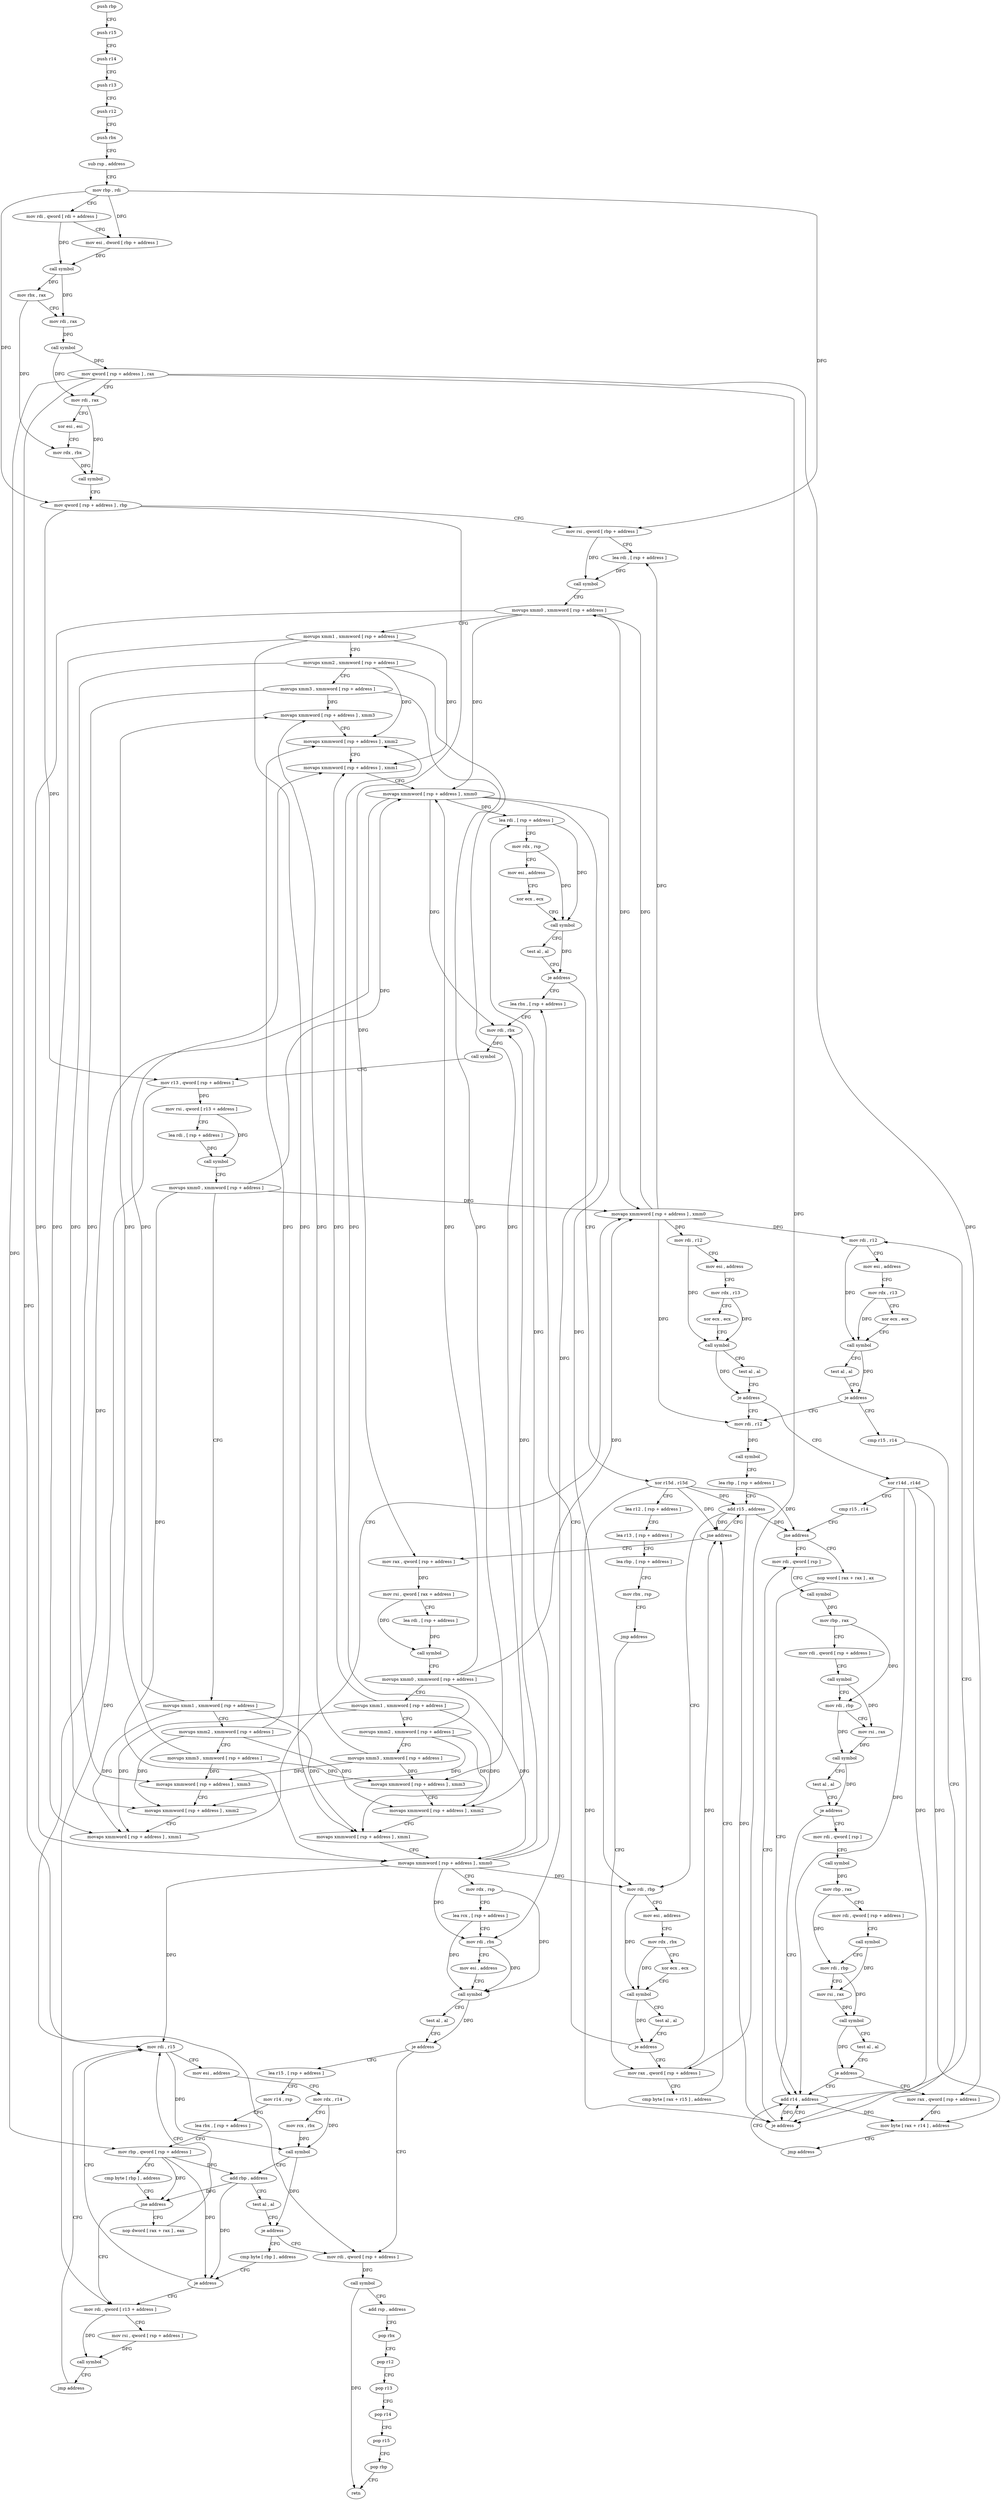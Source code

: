digraph "func" {
"80960" [label = "push rbp" ]
"80961" [label = "push r15" ]
"80963" [label = "push r14" ]
"80965" [label = "push r13" ]
"80967" [label = "push r12" ]
"80969" [label = "push rbx" ]
"80970" [label = "sub rsp , address" ]
"80977" [label = "mov rbp , rdi" ]
"80980" [label = "mov rdi , qword [ rdi + address ]" ]
"80984" [label = "mov esi , dword [ rbp + address ]" ]
"80987" [label = "call symbol" ]
"80992" [label = "mov rbx , rax" ]
"80995" [label = "mov rdi , rax" ]
"80998" [label = "call symbol" ]
"81003" [label = "mov qword [ rsp + address ] , rax" ]
"81008" [label = "mov rdi , rax" ]
"81011" [label = "xor esi , esi" ]
"81013" [label = "mov rdx , rbx" ]
"81016" [label = "call symbol" ]
"81021" [label = "mov qword [ rsp + address ] , rbp" ]
"81026" [label = "mov rsi , qword [ rbp + address ]" ]
"81030" [label = "lea rdi , [ rsp + address ]" ]
"81038" [label = "call symbol" ]
"81043" [label = "movups xmm0 , xmmword [ rsp + address ]" ]
"81051" [label = "movups xmm1 , xmmword [ rsp + address ]" ]
"81059" [label = "movups xmm2 , xmmword [ rsp + address ]" ]
"81067" [label = "movups xmm3 , xmmword [ rsp + address ]" ]
"81075" [label = "movaps xmmword [ rsp + address ] , xmm3" ]
"81080" [label = "movaps xmmword [ rsp + address ] , xmm2" ]
"81085" [label = "movaps xmmword [ rsp + address ] , xmm1" ]
"81090" [label = "movaps xmmword [ rsp + address ] , xmm0" ]
"81095" [label = "lea rdi , [ rsp + address ]" ]
"81100" [label = "mov rdx , rsp" ]
"81103" [label = "mov esi , address" ]
"81108" [label = "xor ecx , ecx" ]
"81110" [label = "call symbol" ]
"81115" [label = "test al , al" ]
"81117" [label = "je address" ]
"81449" [label = "lea rbx , [ rsp + address ]" ]
"81123" [label = "xor r15d , r15d" ]
"81454" [label = "mov rdi , rbx" ]
"81457" [label = "call symbol" ]
"81462" [label = "mov r13 , qword [ rsp + address ]" ]
"81467" [label = "mov rsi , qword [ r13 + address ]" ]
"81471" [label = "lea rdi , [ rsp + address ]" ]
"81476" [label = "call symbol" ]
"81481" [label = "movups xmm0 , xmmword [ rsp + address ]" ]
"81486" [label = "movups xmm1 , xmmword [ rsp + address ]" ]
"81491" [label = "movups xmm2 , xmmword [ rsp + address ]" ]
"81499" [label = "movups xmm3 , xmmword [ rsp + address ]" ]
"81507" [label = "movaps xmmword [ rsp + address ] , xmm3" ]
"81512" [label = "movaps xmmword [ rsp + address ] , xmm2" ]
"81517" [label = "movaps xmmword [ rsp + address ] , xmm1" ]
"81522" [label = "movaps xmmword [ rsp + address ] , xmm0" ]
"81527" [label = "mov rdx , rsp" ]
"81530" [label = "lea rcx , [ rsp + address ]" ]
"81535" [label = "mov rdi , rbx" ]
"81538" [label = "mov esi , address" ]
"81543" [label = "call symbol" ]
"81548" [label = "test al , al" ]
"81550" [label = "je address" ]
"81633" [label = "mov rdi , qword [ rsp + address ]" ]
"81552" [label = "lea r15 , [ rsp + address ]" ]
"81126" [label = "lea r12 , [ rsp + address ]" ]
"81134" [label = "lea r13 , [ rsp + address ]" ]
"81139" [label = "lea rbp , [ rsp + address ]" ]
"81144" [label = "mov rbx , rsp" ]
"81147" [label = "jmp address" ]
"81195" [label = "mov rax , qword [ rsp + address ]" ]
"81638" [label = "call symbol" ]
"81643" [label = "add rsp , address" ]
"81650" [label = "pop rbx" ]
"81651" [label = "pop r12" ]
"81653" [label = "pop r13" ]
"81655" [label = "pop r14" ]
"81657" [label = "pop r15" ]
"81659" [label = "pop rbp" ]
"81660" [label = "retn" ]
"81557" [label = "mov r14 , rsp" ]
"81560" [label = "lea rbx , [ rsp + address ]" ]
"81565" [label = "mov rbp , qword [ rsp + address ]" ]
"81570" [label = "cmp byte [ rbp ] , address" ]
"81574" [label = "jne address" ]
"81617" [label = "mov rdi , qword [ r13 + address ]" ]
"81576" [label = "nop dword [ rax + rax ] , eax" ]
"81200" [label = "cmp byte [ rax + r15 ] , address" ]
"81205" [label = "jne address" ]
"81165" [label = "add r15 , address" ]
"81207" [label = "mov rax , qword [ rsp + address ]" ]
"81621" [label = "mov rsi , qword [ rsp + address ]" ]
"81626" [label = "call symbol" ]
"81631" [label = "jmp address" ]
"81584" [label = "mov rdi , r15" ]
"81169" [label = "mov rdi , rbp" ]
"81172" [label = "mov esi , address" ]
"81177" [label = "mov rdx , rbx" ]
"81180" [label = "xor ecx , ecx" ]
"81182" [label = "call symbol" ]
"81187" [label = "test al , al" ]
"81189" [label = "je address" ]
"81212" [label = "mov rsi , qword [ rax + address ]" ]
"81216" [label = "lea rdi , [ rsp + address ]" ]
"81221" [label = "call symbol" ]
"81226" [label = "movups xmm0 , xmmword [ rsp + address ]" ]
"81231" [label = "movups xmm1 , xmmword [ rsp + address ]" ]
"81236" [label = "movups xmm2 , xmmword [ rsp + address ]" ]
"81244" [label = "movups xmm3 , xmmword [ rsp + address ]" ]
"81252" [label = "movaps xmmword [ rsp + address ] , xmm3" ]
"81260" [label = "movaps xmmword [ rsp + address ] , xmm2" ]
"81268" [label = "movaps xmmword [ rsp + address ] , xmm1" ]
"81276" [label = "movaps xmmword [ rsp + address ] , xmm0" ]
"81284" [label = "mov rdi , r12" ]
"81287" [label = "mov esi , address" ]
"81292" [label = "mov rdx , r13" ]
"81295" [label = "xor ecx , ecx" ]
"81297" [label = "call symbol" ]
"81302" [label = "test al , al" ]
"81304" [label = "je address" ]
"81152" [label = "mov rdi , r12" ]
"81310" [label = "xor r14d , r14d" ]
"81587" [label = "mov esi , address" ]
"81592" [label = "mov rdx , r14" ]
"81595" [label = "mov rcx , rbx" ]
"81598" [label = "call symbol" ]
"81603" [label = "add rbp , address" ]
"81607" [label = "test al , al" ]
"81609" [label = "je address" ]
"81611" [label = "cmp byte [ rbp ] , address" ]
"81615" [label = "je address" ]
"81155" [label = "call symbol" ]
"81160" [label = "lea rbp , [ rsp + address ]" ]
"81313" [label = "cmp r15 , r14" ]
"81316" [label = "jne address" ]
"81363" [label = "mov rdi , qword [ rsp ]" ]
"81318" [label = "nop word [ rax + rax ] , ax" ]
"81367" [label = "call symbol" ]
"81372" [label = "mov rbp , rax" ]
"81375" [label = "mov rdi , qword [ rsp + address ]" ]
"81380" [label = "call symbol" ]
"81385" [label = "mov rdi , rbp" ]
"81388" [label = "mov rsi , rax" ]
"81391" [label = "call symbol" ]
"81396" [label = "test al , al" ]
"81398" [label = "je address" ]
"81328" [label = "add r14 , address" ]
"81400" [label = "mov rdi , qword [ rsp ]" ]
"81332" [label = "mov rdi , r12" ]
"81335" [label = "mov esi , address" ]
"81340" [label = "mov rdx , r13" ]
"81343" [label = "xor ecx , ecx" ]
"81345" [label = "call symbol" ]
"81350" [label = "test al , al" ]
"81352" [label = "je address" ]
"81358" [label = "cmp r15 , r14" ]
"81404" [label = "call symbol" ]
"81409" [label = "mov rbp , rax" ]
"81412" [label = "mov rdi , qword [ rsp + address ]" ]
"81417" [label = "call symbol" ]
"81422" [label = "mov rdi , rbp" ]
"81425" [label = "mov rsi , rax" ]
"81428" [label = "call symbol" ]
"81433" [label = "test al , al" ]
"81435" [label = "je address" ]
"81437" [label = "mov rax , qword [ rsp + address ]" ]
"81361" [label = "je address" ]
"81442" [label = "mov byte [ rax + r14 ] , address" ]
"81447" [label = "jmp address" ]
"80960" -> "80961" [ label = "CFG" ]
"80961" -> "80963" [ label = "CFG" ]
"80963" -> "80965" [ label = "CFG" ]
"80965" -> "80967" [ label = "CFG" ]
"80967" -> "80969" [ label = "CFG" ]
"80969" -> "80970" [ label = "CFG" ]
"80970" -> "80977" [ label = "CFG" ]
"80977" -> "80980" [ label = "CFG" ]
"80977" -> "80984" [ label = "DFG" ]
"80977" -> "81021" [ label = "DFG" ]
"80977" -> "81026" [ label = "DFG" ]
"80980" -> "80984" [ label = "CFG" ]
"80980" -> "80987" [ label = "DFG" ]
"80984" -> "80987" [ label = "DFG" ]
"80987" -> "80992" [ label = "DFG" ]
"80987" -> "80995" [ label = "DFG" ]
"80992" -> "80995" [ label = "CFG" ]
"80992" -> "81013" [ label = "DFG" ]
"80995" -> "80998" [ label = "DFG" ]
"80998" -> "81003" [ label = "DFG" ]
"80998" -> "81008" [ label = "DFG" ]
"81003" -> "81008" [ label = "CFG" ]
"81003" -> "81633" [ label = "DFG" ]
"81003" -> "81565" [ label = "DFG" ]
"81003" -> "81195" [ label = "DFG" ]
"81003" -> "81437" [ label = "DFG" ]
"81008" -> "81011" [ label = "CFG" ]
"81008" -> "81016" [ label = "DFG" ]
"81011" -> "81013" [ label = "CFG" ]
"81013" -> "81016" [ label = "DFG" ]
"81016" -> "81021" [ label = "CFG" ]
"81021" -> "81026" [ label = "CFG" ]
"81021" -> "81462" [ label = "DFG" ]
"81021" -> "81207" [ label = "DFG" ]
"81026" -> "81030" [ label = "CFG" ]
"81026" -> "81038" [ label = "DFG" ]
"81030" -> "81038" [ label = "DFG" ]
"81038" -> "81043" [ label = "CFG" ]
"81043" -> "81051" [ label = "CFG" ]
"81043" -> "81090" [ label = "DFG" ]
"81043" -> "81522" [ label = "DFG" ]
"81043" -> "81276" [ label = "DFG" ]
"81051" -> "81059" [ label = "CFG" ]
"81051" -> "81085" [ label = "DFG" ]
"81051" -> "81517" [ label = "DFG" ]
"81051" -> "81268" [ label = "DFG" ]
"81059" -> "81067" [ label = "CFG" ]
"81059" -> "81080" [ label = "DFG" ]
"81059" -> "81512" [ label = "DFG" ]
"81059" -> "81260" [ label = "DFG" ]
"81067" -> "81075" [ label = "DFG" ]
"81067" -> "81507" [ label = "DFG" ]
"81067" -> "81252" [ label = "DFG" ]
"81075" -> "81080" [ label = "CFG" ]
"81080" -> "81085" [ label = "CFG" ]
"81085" -> "81090" [ label = "CFG" ]
"81090" -> "81095" [ label = "DFG" ]
"81090" -> "81454" [ label = "DFG" ]
"81090" -> "81535" [ label = "DFG" ]
"81090" -> "81169" [ label = "DFG" ]
"81090" -> "81584" [ label = "DFG" ]
"81095" -> "81100" [ label = "CFG" ]
"81095" -> "81110" [ label = "DFG" ]
"81100" -> "81103" [ label = "CFG" ]
"81100" -> "81110" [ label = "DFG" ]
"81103" -> "81108" [ label = "CFG" ]
"81108" -> "81110" [ label = "CFG" ]
"81110" -> "81115" [ label = "CFG" ]
"81110" -> "81117" [ label = "DFG" ]
"81115" -> "81117" [ label = "CFG" ]
"81117" -> "81449" [ label = "CFG" ]
"81117" -> "81123" [ label = "CFG" ]
"81449" -> "81454" [ label = "CFG" ]
"81123" -> "81126" [ label = "CFG" ]
"81123" -> "81205" [ label = "DFG" ]
"81123" -> "81165" [ label = "DFG" ]
"81123" -> "81316" [ label = "DFG" ]
"81123" -> "81361" [ label = "DFG" ]
"81454" -> "81457" [ label = "DFG" ]
"81457" -> "81462" [ label = "CFG" ]
"81462" -> "81467" [ label = "DFG" ]
"81462" -> "81617" [ label = "DFG" ]
"81467" -> "81471" [ label = "CFG" ]
"81467" -> "81476" [ label = "DFG" ]
"81471" -> "81476" [ label = "DFG" ]
"81476" -> "81481" [ label = "CFG" ]
"81481" -> "81486" [ label = "CFG" ]
"81481" -> "81090" [ label = "DFG" ]
"81481" -> "81522" [ label = "DFG" ]
"81481" -> "81276" [ label = "DFG" ]
"81486" -> "81491" [ label = "CFG" ]
"81486" -> "81085" [ label = "DFG" ]
"81486" -> "81517" [ label = "DFG" ]
"81486" -> "81268" [ label = "DFG" ]
"81491" -> "81499" [ label = "CFG" ]
"81491" -> "81080" [ label = "DFG" ]
"81491" -> "81512" [ label = "DFG" ]
"81491" -> "81260" [ label = "DFG" ]
"81499" -> "81507" [ label = "DFG" ]
"81499" -> "81075" [ label = "DFG" ]
"81499" -> "81252" [ label = "DFG" ]
"81507" -> "81512" [ label = "CFG" ]
"81512" -> "81517" [ label = "CFG" ]
"81517" -> "81522" [ label = "CFG" ]
"81522" -> "81527" [ label = "CFG" ]
"81522" -> "81095" [ label = "DFG" ]
"81522" -> "81454" [ label = "DFG" ]
"81522" -> "81535" [ label = "DFG" ]
"81522" -> "81169" [ label = "DFG" ]
"81522" -> "81584" [ label = "DFG" ]
"81527" -> "81530" [ label = "CFG" ]
"81527" -> "81543" [ label = "DFG" ]
"81530" -> "81535" [ label = "CFG" ]
"81530" -> "81543" [ label = "DFG" ]
"81535" -> "81538" [ label = "CFG" ]
"81535" -> "81543" [ label = "DFG" ]
"81538" -> "81543" [ label = "CFG" ]
"81543" -> "81548" [ label = "CFG" ]
"81543" -> "81550" [ label = "DFG" ]
"81548" -> "81550" [ label = "CFG" ]
"81550" -> "81633" [ label = "CFG" ]
"81550" -> "81552" [ label = "CFG" ]
"81633" -> "81638" [ label = "DFG" ]
"81552" -> "81557" [ label = "CFG" ]
"81126" -> "81134" [ label = "CFG" ]
"81134" -> "81139" [ label = "CFG" ]
"81139" -> "81144" [ label = "CFG" ]
"81144" -> "81147" [ label = "CFG" ]
"81147" -> "81195" [ label = "CFG" ]
"81195" -> "81200" [ label = "CFG" ]
"81195" -> "81205" [ label = "DFG" ]
"81638" -> "81643" [ label = "CFG" ]
"81638" -> "81660" [ label = "DFG" ]
"81643" -> "81650" [ label = "CFG" ]
"81650" -> "81651" [ label = "CFG" ]
"81651" -> "81653" [ label = "CFG" ]
"81653" -> "81655" [ label = "CFG" ]
"81655" -> "81657" [ label = "CFG" ]
"81657" -> "81659" [ label = "CFG" ]
"81659" -> "81660" [ label = "CFG" ]
"81557" -> "81560" [ label = "CFG" ]
"81560" -> "81565" [ label = "CFG" ]
"81565" -> "81570" [ label = "CFG" ]
"81565" -> "81574" [ label = "DFG" ]
"81565" -> "81603" [ label = "DFG" ]
"81565" -> "81615" [ label = "DFG" ]
"81570" -> "81574" [ label = "CFG" ]
"81574" -> "81617" [ label = "CFG" ]
"81574" -> "81576" [ label = "CFG" ]
"81617" -> "81621" [ label = "CFG" ]
"81617" -> "81626" [ label = "DFG" ]
"81576" -> "81584" [ label = "CFG" ]
"81200" -> "81205" [ label = "CFG" ]
"81205" -> "81165" [ label = "CFG" ]
"81205" -> "81207" [ label = "CFG" ]
"81165" -> "81169" [ label = "CFG" ]
"81165" -> "81205" [ label = "DFG" ]
"81165" -> "81316" [ label = "DFG" ]
"81165" -> "81361" [ label = "DFG" ]
"81207" -> "81212" [ label = "DFG" ]
"81621" -> "81626" [ label = "DFG" ]
"81626" -> "81631" [ label = "CFG" ]
"81631" -> "81584" [ label = "CFG" ]
"81584" -> "81587" [ label = "CFG" ]
"81584" -> "81598" [ label = "DFG" ]
"81169" -> "81172" [ label = "CFG" ]
"81169" -> "81182" [ label = "DFG" ]
"81172" -> "81177" [ label = "CFG" ]
"81177" -> "81180" [ label = "CFG" ]
"81177" -> "81182" [ label = "DFG" ]
"81180" -> "81182" [ label = "CFG" ]
"81182" -> "81187" [ label = "CFG" ]
"81182" -> "81189" [ label = "DFG" ]
"81187" -> "81189" [ label = "CFG" ]
"81189" -> "81449" [ label = "CFG" ]
"81189" -> "81195" [ label = "CFG" ]
"81212" -> "81216" [ label = "CFG" ]
"81212" -> "81221" [ label = "DFG" ]
"81216" -> "81221" [ label = "DFG" ]
"81221" -> "81226" [ label = "CFG" ]
"81226" -> "81231" [ label = "CFG" ]
"81226" -> "81090" [ label = "DFG" ]
"81226" -> "81522" [ label = "DFG" ]
"81226" -> "81276" [ label = "DFG" ]
"81231" -> "81236" [ label = "CFG" ]
"81231" -> "81085" [ label = "DFG" ]
"81231" -> "81517" [ label = "DFG" ]
"81231" -> "81268" [ label = "DFG" ]
"81236" -> "81244" [ label = "CFG" ]
"81236" -> "81080" [ label = "DFG" ]
"81236" -> "81512" [ label = "DFG" ]
"81236" -> "81260" [ label = "DFG" ]
"81244" -> "81252" [ label = "DFG" ]
"81244" -> "81075" [ label = "DFG" ]
"81244" -> "81507" [ label = "DFG" ]
"81252" -> "81260" [ label = "CFG" ]
"81260" -> "81268" [ label = "CFG" ]
"81268" -> "81276" [ label = "CFG" ]
"81276" -> "81284" [ label = "DFG" ]
"81276" -> "81030" [ label = "DFG" ]
"81276" -> "81043" [ label = "DFG" ]
"81276" -> "81152" [ label = "DFG" ]
"81276" -> "81332" [ label = "DFG" ]
"81284" -> "81287" [ label = "CFG" ]
"81284" -> "81297" [ label = "DFG" ]
"81287" -> "81292" [ label = "CFG" ]
"81292" -> "81295" [ label = "CFG" ]
"81292" -> "81297" [ label = "DFG" ]
"81295" -> "81297" [ label = "CFG" ]
"81297" -> "81302" [ label = "CFG" ]
"81297" -> "81304" [ label = "DFG" ]
"81302" -> "81304" [ label = "CFG" ]
"81304" -> "81152" [ label = "CFG" ]
"81304" -> "81310" [ label = "CFG" ]
"81152" -> "81155" [ label = "DFG" ]
"81310" -> "81313" [ label = "CFG" ]
"81310" -> "81328" [ label = "DFG" ]
"81310" -> "81361" [ label = "DFG" ]
"81310" -> "81442" [ label = "DFG" ]
"81587" -> "81592" [ label = "CFG" ]
"81592" -> "81595" [ label = "CFG" ]
"81592" -> "81598" [ label = "DFG" ]
"81595" -> "81598" [ label = "DFG" ]
"81598" -> "81603" [ label = "CFG" ]
"81598" -> "81609" [ label = "DFG" ]
"81603" -> "81607" [ label = "CFG" ]
"81603" -> "81574" [ label = "DFG" ]
"81603" -> "81615" [ label = "DFG" ]
"81607" -> "81609" [ label = "CFG" ]
"81609" -> "81633" [ label = "CFG" ]
"81609" -> "81611" [ label = "CFG" ]
"81611" -> "81615" [ label = "CFG" ]
"81615" -> "81584" [ label = "CFG" ]
"81615" -> "81617" [ label = "CFG" ]
"81155" -> "81160" [ label = "CFG" ]
"81160" -> "81165" [ label = "CFG" ]
"81313" -> "81316" [ label = "CFG" ]
"81316" -> "81363" [ label = "CFG" ]
"81316" -> "81318" [ label = "CFG" ]
"81363" -> "81367" [ label = "CFG" ]
"81318" -> "81328" [ label = "CFG" ]
"81367" -> "81372" [ label = "DFG" ]
"81372" -> "81375" [ label = "CFG" ]
"81372" -> "81385" [ label = "DFG" ]
"81375" -> "81380" [ label = "CFG" ]
"81380" -> "81385" [ label = "CFG" ]
"81380" -> "81388" [ label = "DFG" ]
"81385" -> "81388" [ label = "CFG" ]
"81385" -> "81391" [ label = "DFG" ]
"81388" -> "81391" [ label = "DFG" ]
"81391" -> "81396" [ label = "CFG" ]
"81391" -> "81398" [ label = "DFG" ]
"81396" -> "81398" [ label = "CFG" ]
"81398" -> "81328" [ label = "CFG" ]
"81398" -> "81400" [ label = "CFG" ]
"81328" -> "81332" [ label = "CFG" ]
"81328" -> "81361" [ label = "DFG" ]
"81328" -> "81442" [ label = "DFG" ]
"81400" -> "81404" [ label = "CFG" ]
"81332" -> "81335" [ label = "CFG" ]
"81332" -> "81345" [ label = "DFG" ]
"81335" -> "81340" [ label = "CFG" ]
"81340" -> "81343" [ label = "CFG" ]
"81340" -> "81345" [ label = "DFG" ]
"81343" -> "81345" [ label = "CFG" ]
"81345" -> "81350" [ label = "CFG" ]
"81345" -> "81352" [ label = "DFG" ]
"81350" -> "81352" [ label = "CFG" ]
"81352" -> "81152" [ label = "CFG" ]
"81352" -> "81358" [ label = "CFG" ]
"81358" -> "81361" [ label = "CFG" ]
"81404" -> "81409" [ label = "DFG" ]
"81409" -> "81412" [ label = "CFG" ]
"81409" -> "81422" [ label = "DFG" ]
"81412" -> "81417" [ label = "CFG" ]
"81417" -> "81422" [ label = "CFG" ]
"81417" -> "81425" [ label = "DFG" ]
"81422" -> "81425" [ label = "CFG" ]
"81422" -> "81428" [ label = "DFG" ]
"81425" -> "81428" [ label = "DFG" ]
"81428" -> "81433" [ label = "CFG" ]
"81428" -> "81435" [ label = "DFG" ]
"81433" -> "81435" [ label = "CFG" ]
"81435" -> "81328" [ label = "CFG" ]
"81435" -> "81437" [ label = "CFG" ]
"81437" -> "81442" [ label = "DFG" ]
"81361" -> "81328" [ label = "CFG" ]
"81361" -> "81363" [ label = "CFG" ]
"81442" -> "81447" [ label = "CFG" ]
"81447" -> "81328" [ label = "CFG" ]
}
